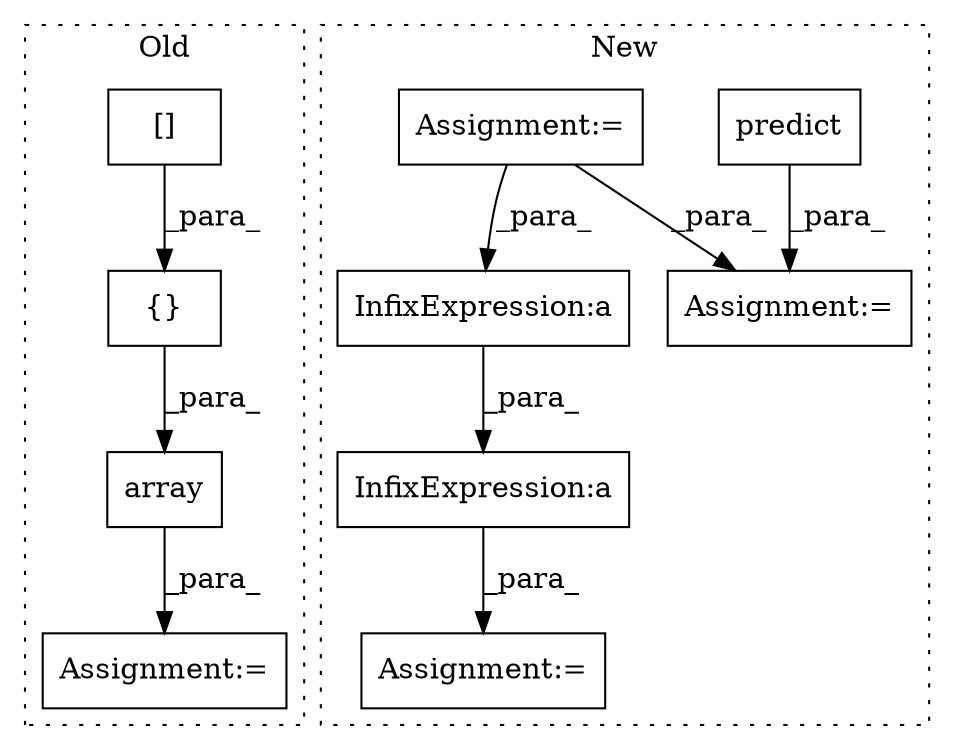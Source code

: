 digraph G {
subgraph cluster0 {
1 [label="array" a="32" s="1692,1752" l="6,1" shape="box"];
3 [label="Assignment:=" a="7" s="1653" l="1" shape="box"];
5 [label="{}" a="4" s="1707,1751" l="1,1" shape="box"];
10 [label="[]" a="2" s="1724,1734" l="9,1" shape="box"];
label = "Old";
style="dotted";
}
subgraph cluster1 {
2 [label="predict" a="32" s="2454,2466" l="8,1" shape="box"];
4 [label="Assignment:=" a="7" s="2918" l="1" shape="box"];
6 [label="Assignment:=" a="7" s="2173" l="1" shape="box"];
7 [label="Assignment:=" a="7" s="2585" l="1" shape="box"];
8 [label="InfixExpression:a" a="27" s="2591" l="3" shape="box"];
9 [label="InfixExpression:a" a="27" s="2618" l="3" shape="box"];
label = "New";
style="dotted";
}
1 -> 3 [label="_para_"];
2 -> 4 [label="_para_"];
5 -> 1 [label="_para_"];
6 -> 4 [label="_para_"];
6 -> 8 [label="_para_"];
8 -> 9 [label="_para_"];
9 -> 7 [label="_para_"];
10 -> 5 [label="_para_"];
}